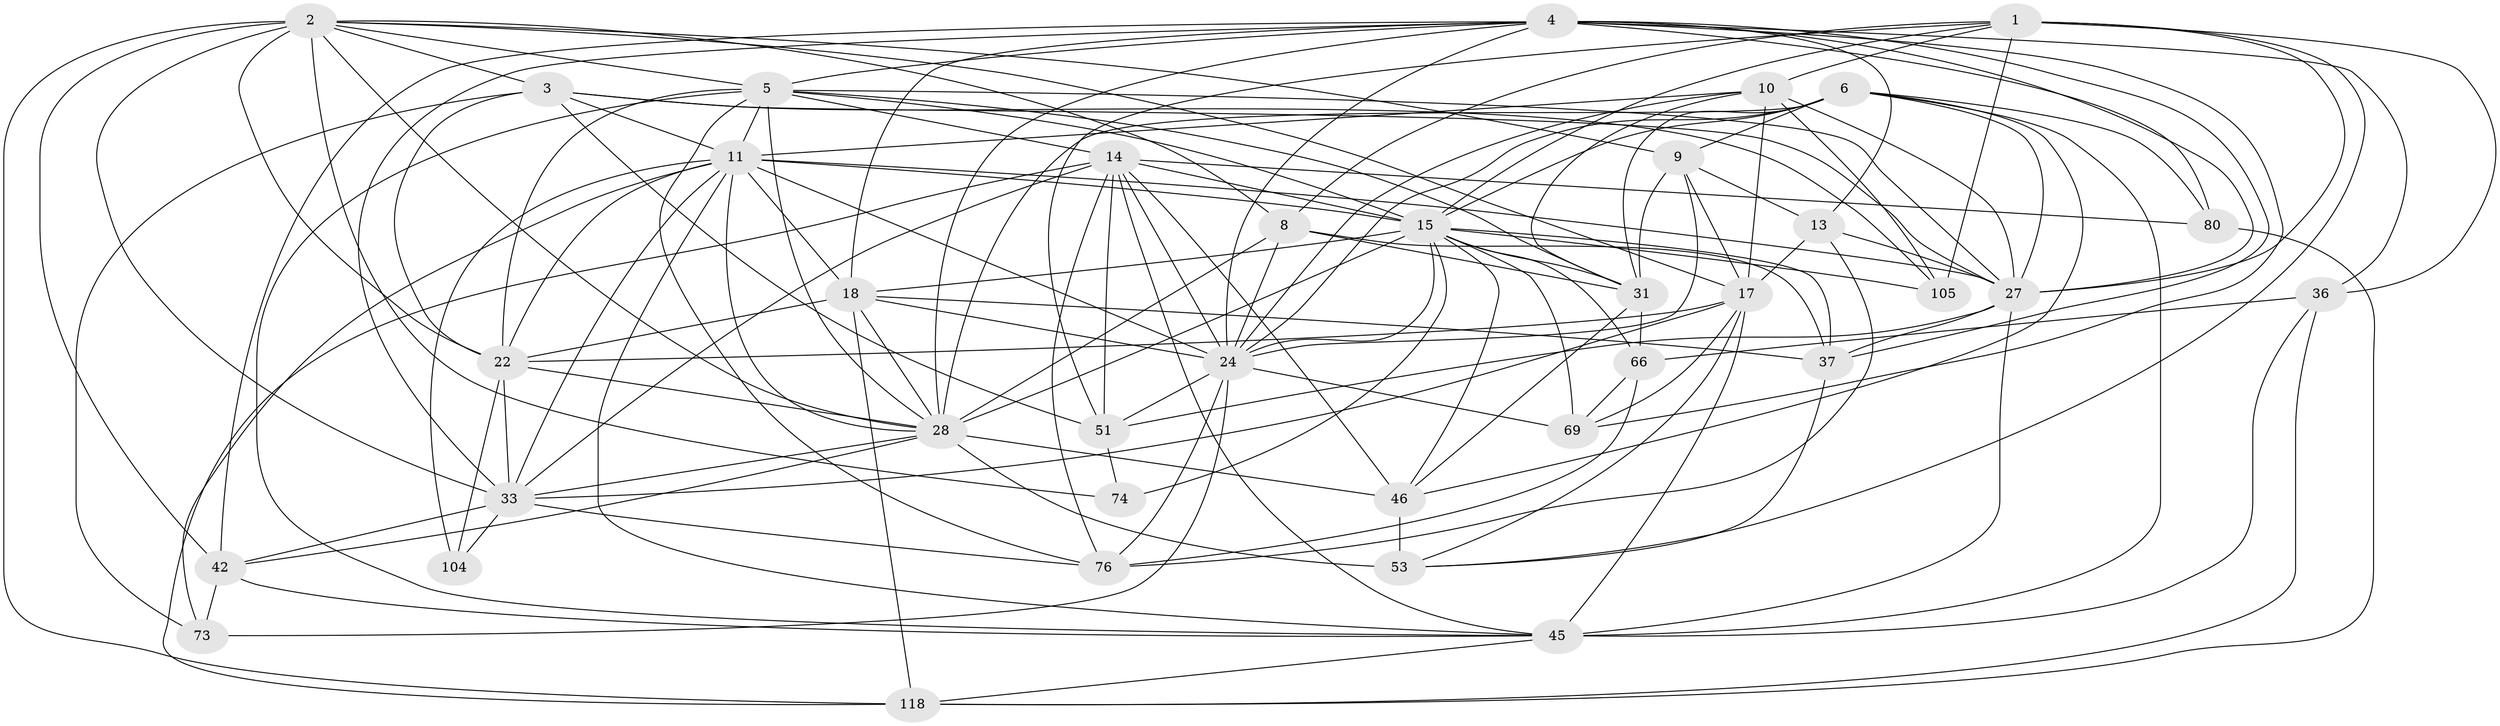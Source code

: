 // original degree distribution, {4: 1.0}
// Generated by graph-tools (version 1.1) at 2025/20/03/04/25 18:20:44]
// undirected, 37 vertices, 142 edges
graph export_dot {
graph [start="1"]
  node [color=gray90,style=filled];
  1 [super="+93+68"];
  2 [super="+88+25"];
  3 [super="+7+55"];
  4 [super="+67+12"];
  5 [super="+107+83+82"];
  6 [super="+108+38"];
  8 [super="+79"];
  9 [super="+97"];
  10 [super="+23"];
  11 [super="+20+64+52"];
  13 [super="+114"];
  14 [super="+39+49+109"];
  15 [super="+100+81+16+35"];
  17 [super="+41+34"];
  18 [super="+19"];
  22 [super="+29+60"];
  24 [super="+124+48+30"];
  27 [super="+110+95+71"];
  28 [super="+102+59+47"];
  31 [super="+78+40"];
  33 [super="+50+63"];
  36 [super="+44"];
  37 [super="+70"];
  42 [super="+101"];
  45 [super="+56+62"];
  46 [super="+94+58"];
  51 [super="+123"];
  53 [super="+116"];
  66 [super="+113"];
  69 [super="+84"];
  73;
  74;
  76 [super="+98"];
  80;
  104;
  105;
  118 [super="+120"];
  1 -- 36;
  1 -- 10;
  1 -- 105;
  1 -- 8;
  1 -- 51;
  1 -- 27;
  1 -- 15;
  1 -- 53;
  2 -- 74 [weight=2];
  2 -- 5;
  2 -- 17;
  2 -- 22;
  2 -- 28;
  2 -- 33;
  2 -- 3;
  2 -- 8;
  2 -- 9;
  2 -- 42;
  2 -- 118;
  3 -- 22;
  3 -- 51;
  3 -- 11 [weight=2];
  3 -- 73;
  3 -- 105;
  3 -- 27;
  4 -- 80;
  4 -- 36;
  4 -- 24;
  4 -- 13;
  4 -- 28;
  4 -- 33;
  4 -- 5;
  4 -- 69;
  4 -- 37;
  4 -- 42;
  4 -- 18;
  4 -- 27;
  5 -- 14;
  5 -- 27;
  5 -- 76;
  5 -- 22 [weight=2];
  5 -- 11;
  5 -- 31;
  5 -- 45;
  5 -- 28;
  5 -- 15;
  6 -- 27 [weight=2];
  6 -- 9;
  6 -- 45;
  6 -- 31;
  6 -- 80;
  6 -- 24;
  6 -- 46;
  6 -- 15;
  6 -- 28;
  8 -- 24;
  8 -- 37;
  8 -- 31;
  8 -- 28;
  9 -- 31;
  9 -- 17;
  9 -- 24;
  9 -- 13;
  10 -- 24;
  10 -- 17 [weight=2];
  10 -- 105;
  10 -- 27;
  10 -- 31;
  10 -- 11;
  11 -- 104;
  11 -- 73;
  11 -- 27;
  11 -- 24 [weight=3];
  11 -- 22;
  11 -- 28;
  11 -- 18;
  11 -- 33;
  11 -- 45;
  11 -- 15;
  13 -- 17 [weight=2];
  13 -- 76;
  13 -- 27;
  14 -- 24;
  14 -- 76;
  14 -- 15;
  14 -- 46;
  14 -- 33;
  14 -- 45;
  14 -- 80;
  14 -- 118;
  14 -- 51;
  15 -- 69 [weight=2];
  15 -- 46;
  15 -- 31;
  15 -- 66 [weight=2];
  15 -- 24 [weight=2];
  15 -- 37;
  15 -- 74;
  15 -- 28;
  15 -- 18;
  15 -- 105;
  17 -- 45;
  17 -- 22;
  17 -- 33 [weight=2];
  17 -- 69;
  17 -- 53;
  18 -- 118;
  18 -- 22;
  18 -- 37;
  18 -- 24;
  18 -- 28;
  22 -- 104;
  22 -- 33;
  22 -- 28;
  24 -- 69;
  24 -- 51;
  24 -- 73;
  24 -- 76;
  27 -- 51;
  27 -- 37;
  27 -- 45;
  28 -- 46 [weight=2];
  28 -- 42;
  28 -- 33;
  28 -- 53 [weight=3];
  31 -- 66;
  31 -- 46;
  33 -- 104 [weight=2];
  33 -- 76;
  33 -- 42;
  36 -- 118;
  36 -- 66;
  36 -- 45 [weight=2];
  37 -- 53;
  42 -- 73;
  42 -- 45;
  45 -- 118;
  46 -- 53 [weight=2];
  51 -- 74;
  66 -- 76;
  66 -- 69;
  80 -- 118;
}
